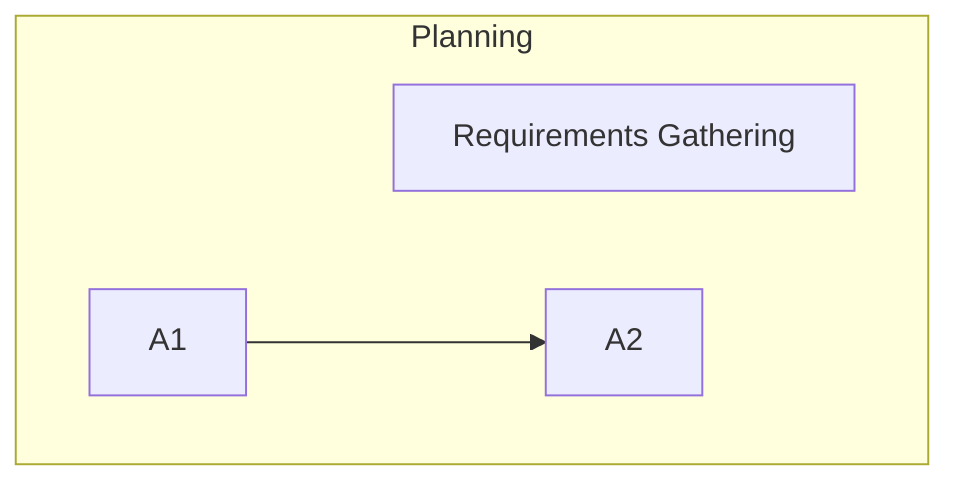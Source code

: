 flowchart TD
    A[Requirements Gathering]
    A1
    A2
    A1 --> A2
    subgraph Planning
        A
        A1
        A2
    end